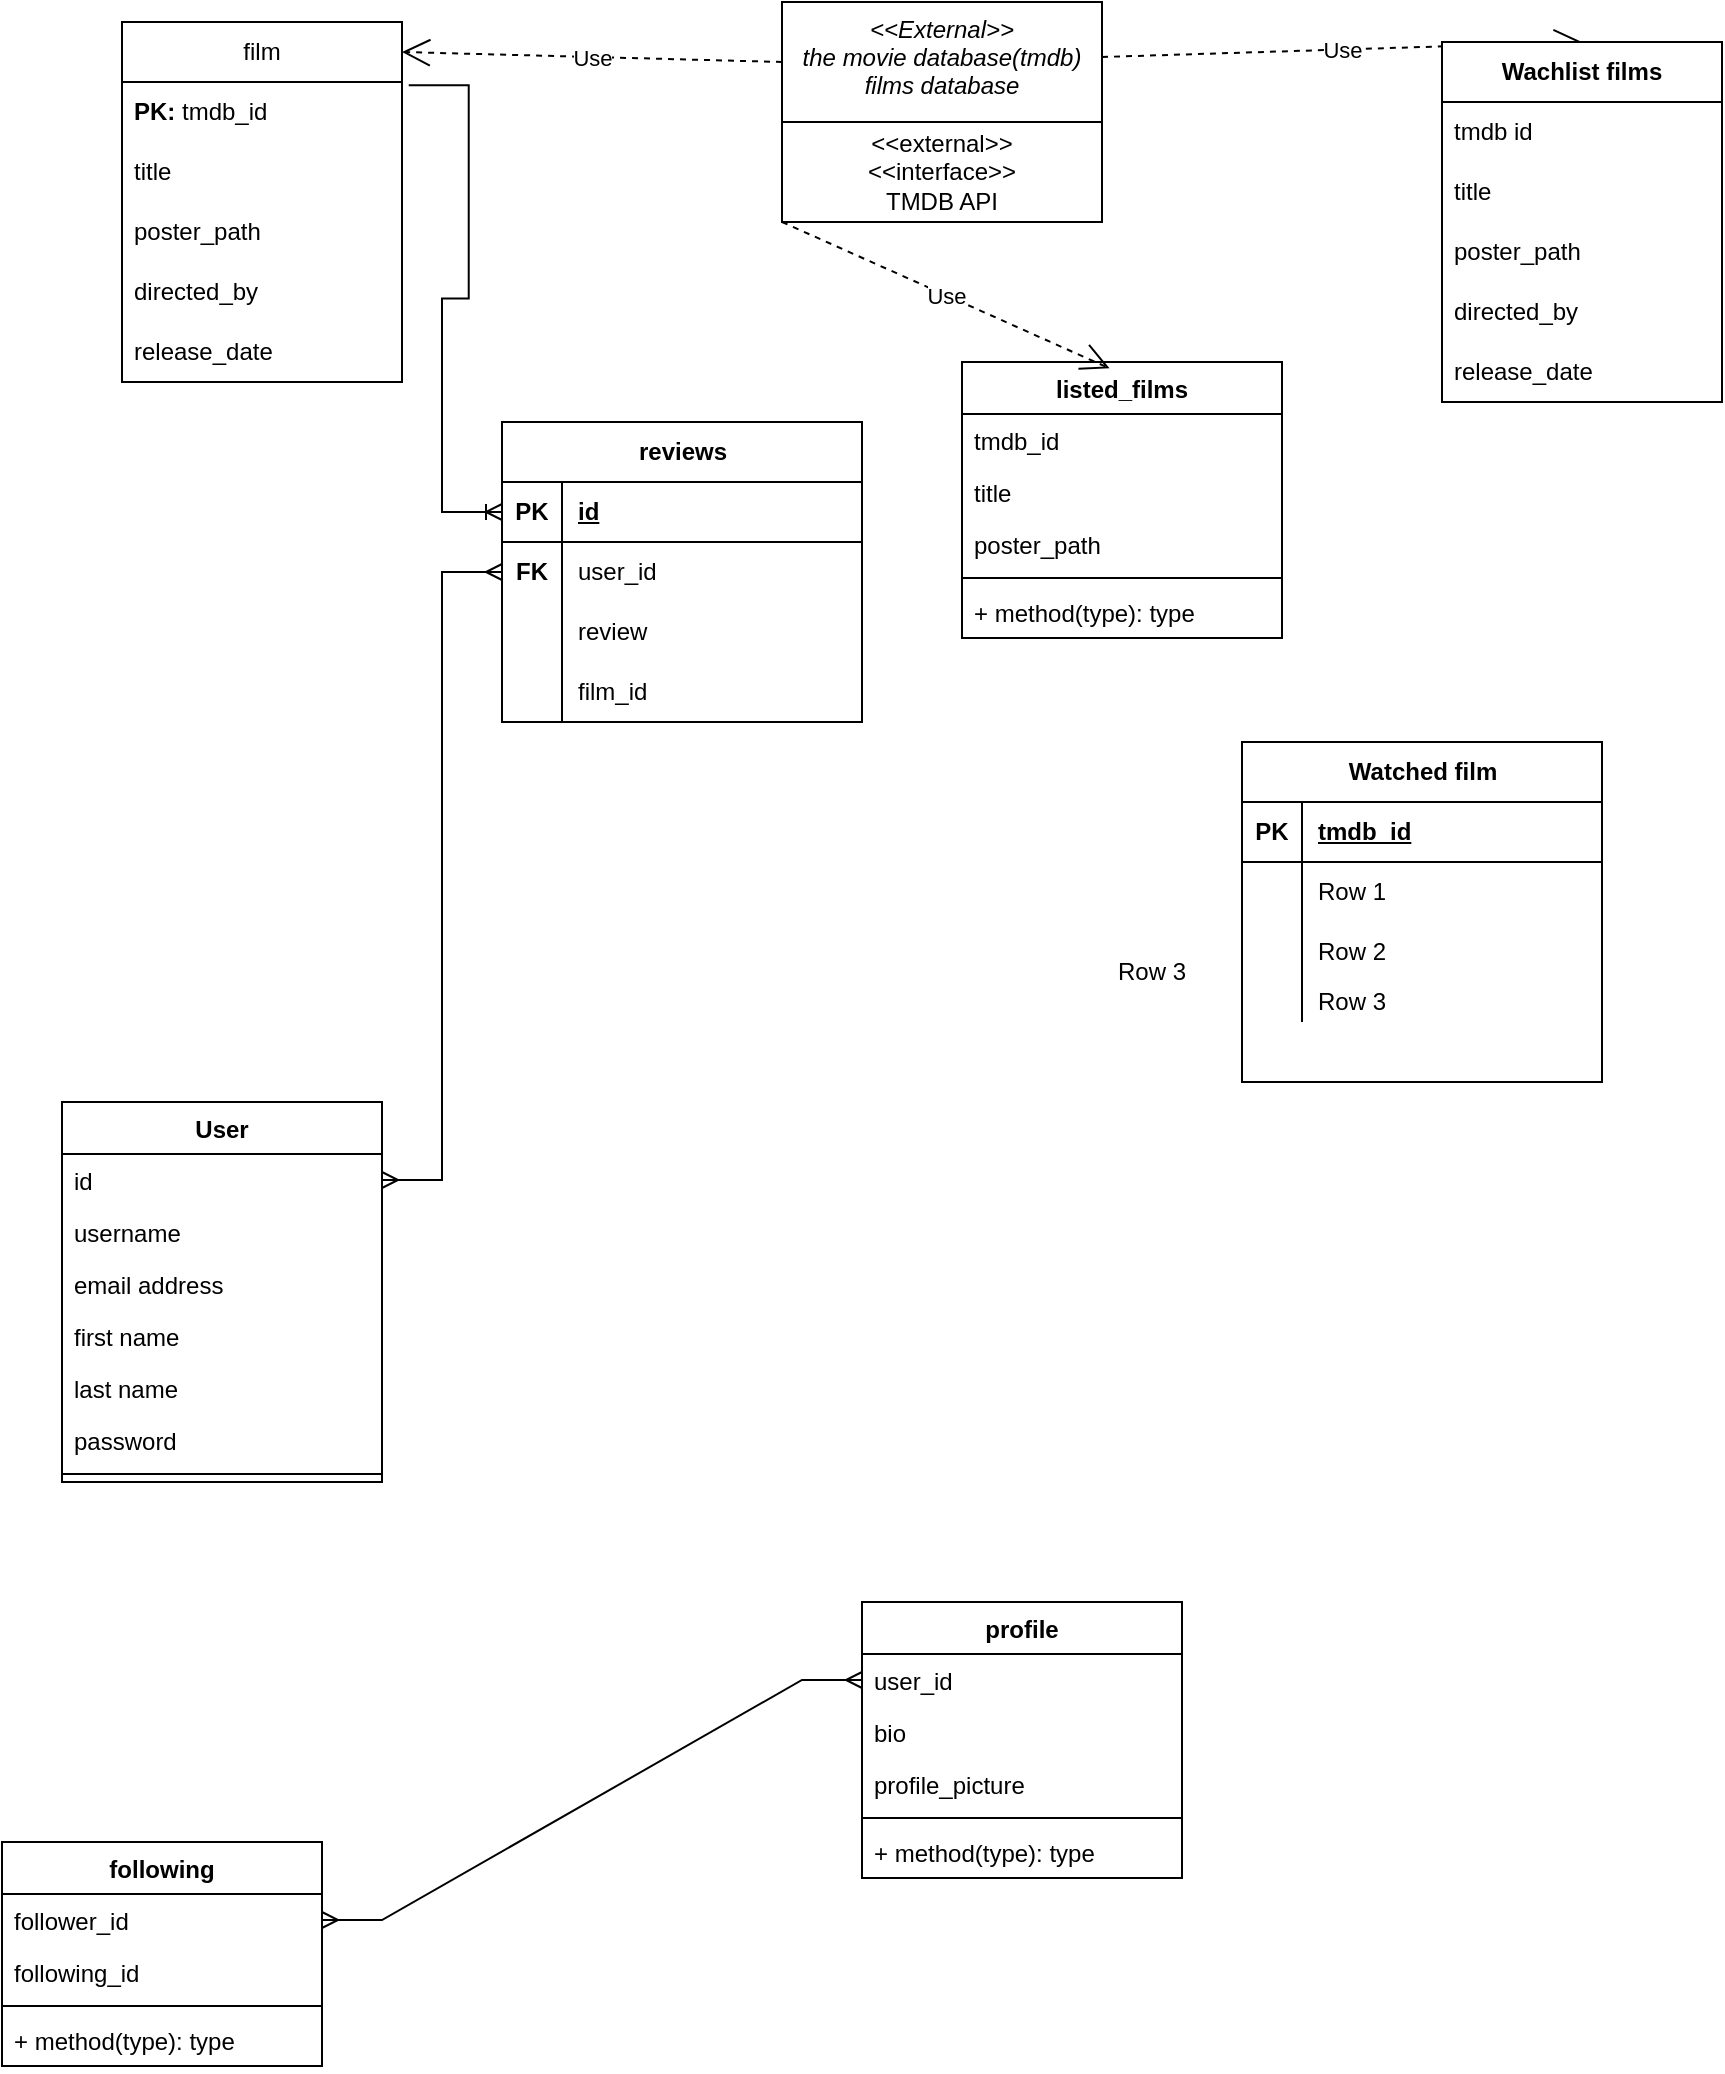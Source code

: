 <mxfile version="21.1.7" type="github">
  <diagram id="C5RBs43oDa-KdzZeNtuy" name="Page-1">
    <mxGraphModel dx="1877" dy="1742" grid="1" gridSize="10" guides="1" tooltips="1" connect="1" arrows="1" fold="1" page="1" pageScale="1" pageWidth="827" pageHeight="1169" math="0" shadow="0">
      <root>
        <mxCell id="WIyWlLk6GJQsqaUBKTNV-0" />
        <mxCell id="WIyWlLk6GJQsqaUBKTNV-1" parent="WIyWlLk6GJQsqaUBKTNV-0" />
        <mxCell id="dcX_wQZem7m3OoflAhKU-13" value="&lt;&lt;External&gt;&gt;&#xa;the movie database(tmdb)&#xa;films database" style="swimlane;fontStyle=2;align=center;verticalAlign=top;childLayout=stackLayout;horizontal=1;startSize=60;horizontalStack=0;resizeParent=1;resizeLast=0;collapsible=1;marginBottom=0;rounded=0;shadow=0;strokeWidth=1;" vertex="1" parent="WIyWlLk6GJQsqaUBKTNV-1">
          <mxGeometry x="340" y="-60" width="160" height="110" as="geometry">
            <mxRectangle x="230" y="140" width="160" height="26" as="alternateBounds" />
          </mxGeometry>
        </mxCell>
        <mxCell id="dcX_wQZem7m3OoflAhKU-41" value="&amp;lt;&amp;lt;external&amp;gt;&amp;gt;&lt;br&gt;&amp;lt;&amp;lt;interface&amp;gt;&amp;gt;&lt;br&gt;TMDB API" style="html=1;whiteSpace=wrap;" vertex="1" parent="dcX_wQZem7m3OoflAhKU-13">
          <mxGeometry y="60" width="160" height="50" as="geometry" />
        </mxCell>
        <mxCell id="dcX_wQZem7m3OoflAhKU-21" value="film" style="swimlane;fontStyle=0;childLayout=stackLayout;horizontal=1;startSize=30;horizontalStack=0;resizeParent=1;resizeParentMax=0;resizeLast=0;collapsible=1;marginBottom=0;whiteSpace=wrap;html=1;" vertex="1" parent="WIyWlLk6GJQsqaUBKTNV-1">
          <mxGeometry x="10" y="-50" width="140" height="180" as="geometry" />
        </mxCell>
        <mxCell id="dcX_wQZem7m3OoflAhKU-22" value="PK: &lt;span style=&quot;font-weight: normal;&quot;&gt;tmdb_id&lt;/span&gt;" style="text;strokeColor=none;fillColor=none;align=left;verticalAlign=middle;spacingLeft=4;spacingRight=4;overflow=hidden;points=[[0,0.5],[1,0.5]];portConstraint=eastwest;rotatable=0;whiteSpace=wrap;html=1;fontStyle=1" vertex="1" parent="dcX_wQZem7m3OoflAhKU-21">
          <mxGeometry y="30" width="140" height="30" as="geometry" />
        </mxCell>
        <mxCell id="dcX_wQZem7m3OoflAhKU-97" value="title" style="text;strokeColor=none;fillColor=none;align=left;verticalAlign=middle;spacingLeft=4;spacingRight=4;overflow=hidden;points=[[0,0.5],[1,0.5]];portConstraint=eastwest;rotatable=0;whiteSpace=wrap;html=1;" vertex="1" parent="dcX_wQZem7m3OoflAhKU-21">
          <mxGeometry y="60" width="140" height="30" as="geometry" />
        </mxCell>
        <mxCell id="dcX_wQZem7m3OoflAhKU-98" value="poster_path" style="text;strokeColor=none;fillColor=none;align=left;verticalAlign=middle;spacingLeft=4;spacingRight=4;overflow=hidden;points=[[0,0.5],[1,0.5]];portConstraint=eastwest;rotatable=0;whiteSpace=wrap;html=1;" vertex="1" parent="dcX_wQZem7m3OoflAhKU-21">
          <mxGeometry y="90" width="140" height="30" as="geometry" />
        </mxCell>
        <mxCell id="dcX_wQZem7m3OoflAhKU-100" value="directed_by" style="text;strokeColor=none;fillColor=none;align=left;verticalAlign=middle;spacingLeft=4;spacingRight=4;overflow=hidden;points=[[0,0.5],[1,0.5]];portConstraint=eastwest;rotatable=0;whiteSpace=wrap;html=1;" vertex="1" parent="dcX_wQZem7m3OoflAhKU-21">
          <mxGeometry y="120" width="140" height="30" as="geometry" />
        </mxCell>
        <mxCell id="dcX_wQZem7m3OoflAhKU-99" value="release_date" style="text;strokeColor=none;fillColor=none;align=left;verticalAlign=middle;spacingLeft=4;spacingRight=4;overflow=hidden;points=[[0,0.5],[1,0.5]];portConstraint=eastwest;rotatable=0;whiteSpace=wrap;html=1;" vertex="1" parent="dcX_wQZem7m3OoflAhKU-21">
          <mxGeometry y="150" width="140" height="30" as="geometry" />
        </mxCell>
        <mxCell id="dcX_wQZem7m3OoflAhKU-51" value="Use" style="endArrow=open;endSize=12;dashed=1;html=1;rounded=0;exitX=1;exitY=0.25;exitDx=0;exitDy=0;entryX=0.5;entryY=0;entryDx=0;entryDy=0;" edge="1" parent="WIyWlLk6GJQsqaUBKTNV-1" source="dcX_wQZem7m3OoflAhKU-13" target="dcX_wQZem7m3OoflAhKU-107">
          <mxGeometry width="160" relative="1" as="geometry">
            <mxPoint x="360" y="270" as="sourcePoint" />
            <mxPoint x="170" y="113" as="targetPoint" />
          </mxGeometry>
        </mxCell>
        <mxCell id="dcX_wQZem7m3OoflAhKU-52" value="listed_films" style="swimlane;fontStyle=1;align=center;verticalAlign=top;childLayout=stackLayout;horizontal=1;startSize=26;horizontalStack=0;resizeParent=1;resizeParentMax=0;resizeLast=0;collapsible=1;marginBottom=0;whiteSpace=wrap;html=1;" vertex="1" parent="WIyWlLk6GJQsqaUBKTNV-1">
          <mxGeometry x="430" y="120" width="160" height="138" as="geometry" />
        </mxCell>
        <mxCell id="dcX_wQZem7m3OoflAhKU-53" value="tmdb_id" style="text;strokeColor=none;fillColor=none;align=left;verticalAlign=top;spacingLeft=4;spacingRight=4;overflow=hidden;rotatable=0;points=[[0,0.5],[1,0.5]];portConstraint=eastwest;whiteSpace=wrap;html=1;" vertex="1" parent="dcX_wQZem7m3OoflAhKU-52">
          <mxGeometry y="26" width="160" height="26" as="geometry" />
        </mxCell>
        <mxCell id="dcX_wQZem7m3OoflAhKU-113" value="title" style="text;strokeColor=none;fillColor=none;align=left;verticalAlign=top;spacingLeft=4;spacingRight=4;overflow=hidden;rotatable=0;points=[[0,0.5],[1,0.5]];portConstraint=eastwest;whiteSpace=wrap;html=1;" vertex="1" parent="dcX_wQZem7m3OoflAhKU-52">
          <mxGeometry y="52" width="160" height="26" as="geometry" />
        </mxCell>
        <mxCell id="dcX_wQZem7m3OoflAhKU-114" value="poster_path" style="text;strokeColor=none;fillColor=none;align=left;verticalAlign=top;spacingLeft=4;spacingRight=4;overflow=hidden;rotatable=0;points=[[0,0.5],[1,0.5]];portConstraint=eastwest;whiteSpace=wrap;html=1;" vertex="1" parent="dcX_wQZem7m3OoflAhKU-52">
          <mxGeometry y="78" width="160" height="26" as="geometry" />
        </mxCell>
        <mxCell id="dcX_wQZem7m3OoflAhKU-54" value="" style="line;strokeWidth=1;fillColor=none;align=left;verticalAlign=middle;spacingTop=-1;spacingLeft=3;spacingRight=3;rotatable=0;labelPosition=right;points=[];portConstraint=eastwest;strokeColor=inherit;" vertex="1" parent="dcX_wQZem7m3OoflAhKU-52">
          <mxGeometry y="104" width="160" height="8" as="geometry" />
        </mxCell>
        <mxCell id="dcX_wQZem7m3OoflAhKU-55" value="+ method(type): type" style="text;strokeColor=none;fillColor=none;align=left;verticalAlign=top;spacingLeft=4;spacingRight=4;overflow=hidden;rotatable=0;points=[[0,0.5],[1,0.5]];portConstraint=eastwest;whiteSpace=wrap;html=1;" vertex="1" parent="dcX_wQZem7m3OoflAhKU-52">
          <mxGeometry y="112" width="160" height="26" as="geometry" />
        </mxCell>
        <mxCell id="dcX_wQZem7m3OoflAhKU-56" value="User" style="swimlane;fontStyle=1;align=center;verticalAlign=top;childLayout=stackLayout;horizontal=1;startSize=26;horizontalStack=0;resizeParent=1;resizeParentMax=0;resizeLast=0;collapsible=1;marginBottom=0;whiteSpace=wrap;html=1;" vertex="1" parent="WIyWlLk6GJQsqaUBKTNV-1">
          <mxGeometry x="-20" y="490" width="160" height="190" as="geometry" />
        </mxCell>
        <mxCell id="dcX_wQZem7m3OoflAhKU-57" value="id" style="text;strokeColor=none;fillColor=none;align=left;verticalAlign=top;spacingLeft=4;spacingRight=4;overflow=hidden;rotatable=0;points=[[0,0.5],[1,0.5]];portConstraint=eastwest;whiteSpace=wrap;html=1;" vertex="1" parent="dcX_wQZem7m3OoflAhKU-56">
          <mxGeometry y="26" width="160" height="26" as="geometry" />
        </mxCell>
        <mxCell id="dcX_wQZem7m3OoflAhKU-71" value="username" style="text;strokeColor=none;fillColor=none;align=left;verticalAlign=top;spacingLeft=4;spacingRight=4;overflow=hidden;rotatable=0;points=[[0,0.5],[1,0.5]];portConstraint=eastwest;whiteSpace=wrap;html=1;" vertex="1" parent="dcX_wQZem7m3OoflAhKU-56">
          <mxGeometry y="52" width="160" height="26" as="geometry" />
        </mxCell>
        <mxCell id="dcX_wQZem7m3OoflAhKU-63" value="email address" style="text;strokeColor=none;fillColor=none;align=left;verticalAlign=top;spacingLeft=4;spacingRight=4;overflow=hidden;rotatable=0;points=[[0,0.5],[1,0.5]];portConstraint=eastwest;whiteSpace=wrap;html=1;" vertex="1" parent="dcX_wQZem7m3OoflAhKU-56">
          <mxGeometry y="78" width="160" height="26" as="geometry" />
        </mxCell>
        <mxCell id="dcX_wQZem7m3OoflAhKU-61" value="first name" style="text;strokeColor=none;fillColor=none;align=left;verticalAlign=top;spacingLeft=4;spacingRight=4;overflow=hidden;rotatable=0;points=[[0,0.5],[1,0.5]];portConstraint=eastwest;whiteSpace=wrap;html=1;" vertex="1" parent="dcX_wQZem7m3OoflAhKU-56">
          <mxGeometry y="104" width="160" height="26" as="geometry" />
        </mxCell>
        <mxCell id="dcX_wQZem7m3OoflAhKU-62" value="last name" style="text;strokeColor=none;fillColor=none;align=left;verticalAlign=top;spacingLeft=4;spacingRight=4;overflow=hidden;rotatable=0;points=[[0,0.5],[1,0.5]];portConstraint=eastwest;whiteSpace=wrap;html=1;" vertex="1" parent="dcX_wQZem7m3OoflAhKU-56">
          <mxGeometry y="130" width="160" height="26" as="geometry" />
        </mxCell>
        <mxCell id="dcX_wQZem7m3OoflAhKU-60" value="password" style="text;strokeColor=none;fillColor=none;align=left;verticalAlign=top;spacingLeft=4;spacingRight=4;overflow=hidden;rotatable=0;points=[[0,0.5],[1,0.5]];portConstraint=eastwest;whiteSpace=wrap;html=1;" vertex="1" parent="dcX_wQZem7m3OoflAhKU-56">
          <mxGeometry y="156" width="160" height="26" as="geometry" />
        </mxCell>
        <mxCell id="dcX_wQZem7m3OoflAhKU-58" value="" style="line;strokeWidth=1;fillColor=none;align=left;verticalAlign=middle;spacingTop=-1;spacingLeft=3;spacingRight=3;rotatable=0;labelPosition=right;points=[];portConstraint=eastwest;strokeColor=inherit;" vertex="1" parent="dcX_wQZem7m3OoflAhKU-56">
          <mxGeometry y="182" width="160" height="8" as="geometry" />
        </mxCell>
        <mxCell id="dcX_wQZem7m3OoflAhKU-65" value="profile" style="swimlane;fontStyle=1;align=center;verticalAlign=top;childLayout=stackLayout;horizontal=1;startSize=26;horizontalStack=0;resizeParent=1;resizeParentMax=0;resizeLast=0;collapsible=1;marginBottom=0;whiteSpace=wrap;html=1;" vertex="1" parent="WIyWlLk6GJQsqaUBKTNV-1">
          <mxGeometry x="380" y="740" width="160" height="138" as="geometry" />
        </mxCell>
        <mxCell id="dcX_wQZem7m3OoflAhKU-74" value="user_id" style="text;strokeColor=none;fillColor=none;align=left;verticalAlign=top;spacingLeft=4;spacingRight=4;overflow=hidden;rotatable=0;points=[[0,0.5],[1,0.5]];portConstraint=eastwest;whiteSpace=wrap;html=1;" vertex="1" parent="dcX_wQZem7m3OoflAhKU-65">
          <mxGeometry y="26" width="160" height="26" as="geometry" />
        </mxCell>
        <mxCell id="dcX_wQZem7m3OoflAhKU-66" value="bio" style="text;strokeColor=none;fillColor=none;align=left;verticalAlign=top;spacingLeft=4;spacingRight=4;overflow=hidden;rotatable=0;points=[[0,0.5],[1,0.5]];portConstraint=eastwest;whiteSpace=wrap;html=1;" vertex="1" parent="dcX_wQZem7m3OoflAhKU-65">
          <mxGeometry y="52" width="160" height="26" as="geometry" />
        </mxCell>
        <mxCell id="dcX_wQZem7m3OoflAhKU-69" value="profile_picture" style="text;strokeColor=none;fillColor=none;align=left;verticalAlign=top;spacingLeft=4;spacingRight=4;overflow=hidden;rotatable=0;points=[[0,0.5],[1,0.5]];portConstraint=eastwest;whiteSpace=wrap;html=1;" vertex="1" parent="dcX_wQZem7m3OoflAhKU-65">
          <mxGeometry y="78" width="160" height="26" as="geometry" />
        </mxCell>
        <mxCell id="dcX_wQZem7m3OoflAhKU-67" value="" style="line;strokeWidth=1;fillColor=none;align=left;verticalAlign=middle;spacingTop=-1;spacingLeft=3;spacingRight=3;rotatable=0;labelPosition=right;points=[];portConstraint=eastwest;strokeColor=inherit;" vertex="1" parent="dcX_wQZem7m3OoflAhKU-65">
          <mxGeometry y="104" width="160" height="8" as="geometry" />
        </mxCell>
        <mxCell id="dcX_wQZem7m3OoflAhKU-68" value="+ method(type): type" style="text;strokeColor=none;fillColor=none;align=left;verticalAlign=top;spacingLeft=4;spacingRight=4;overflow=hidden;rotatable=0;points=[[0,0.5],[1,0.5]];portConstraint=eastwest;whiteSpace=wrap;html=1;" vertex="1" parent="dcX_wQZem7m3OoflAhKU-65">
          <mxGeometry y="112" width="160" height="26" as="geometry" />
        </mxCell>
        <mxCell id="dcX_wQZem7m3OoflAhKU-78" value="Use" style="endArrow=open;endSize=12;dashed=1;html=1;rounded=0;entryX=1;entryY=0.25;entryDx=0;entryDy=0;exitX=0;exitY=0.25;exitDx=0;exitDy=0;" edge="1" parent="WIyWlLk6GJQsqaUBKTNV-1">
          <mxGeometry width="160" relative="1" as="geometry">
            <mxPoint x="340" y="-30" as="sourcePoint" />
            <mxPoint x="150" y="-35" as="targetPoint" />
          </mxGeometry>
        </mxCell>
        <mxCell id="dcX_wQZem7m3OoflAhKU-96" value="Use" style="endArrow=open;endSize=12;dashed=1;html=1;rounded=0;exitX=0;exitY=1;exitDx=0;exitDy=0;entryX=0.461;entryY=0.023;entryDx=0;entryDy=0;entryPerimeter=0;" edge="1" parent="WIyWlLk6GJQsqaUBKTNV-1" source="dcX_wQZem7m3OoflAhKU-41" target="dcX_wQZem7m3OoflAhKU-52">
          <mxGeometry width="160" relative="1" as="geometry">
            <mxPoint x="350" y="70" as="sourcePoint" />
            <mxPoint x="540" y="90" as="targetPoint" />
          </mxGeometry>
        </mxCell>
        <mxCell id="dcX_wQZem7m3OoflAhKU-107" value="&lt;b&gt;Wachlist films&lt;/b&gt;" style="swimlane;fontStyle=0;childLayout=stackLayout;horizontal=1;startSize=30;horizontalStack=0;resizeParent=1;resizeParentMax=0;resizeLast=0;collapsible=1;marginBottom=0;whiteSpace=wrap;html=1;" vertex="1" parent="WIyWlLk6GJQsqaUBKTNV-1">
          <mxGeometry x="670" y="-40" width="140" height="180" as="geometry" />
        </mxCell>
        <mxCell id="dcX_wQZem7m3OoflAhKU-108" value="tmdb id" style="text;strokeColor=none;fillColor=none;align=left;verticalAlign=middle;spacingLeft=4;spacingRight=4;overflow=hidden;points=[[0,0.5],[1,0.5]];portConstraint=eastwest;rotatable=0;whiteSpace=wrap;html=1;" vertex="1" parent="dcX_wQZem7m3OoflAhKU-107">
          <mxGeometry y="30" width="140" height="30" as="geometry" />
        </mxCell>
        <mxCell id="dcX_wQZem7m3OoflAhKU-109" value="title" style="text;strokeColor=none;fillColor=none;align=left;verticalAlign=middle;spacingLeft=4;spacingRight=4;overflow=hidden;points=[[0,0.5],[1,0.5]];portConstraint=eastwest;rotatable=0;whiteSpace=wrap;html=1;" vertex="1" parent="dcX_wQZem7m3OoflAhKU-107">
          <mxGeometry y="60" width="140" height="30" as="geometry" />
        </mxCell>
        <mxCell id="dcX_wQZem7m3OoflAhKU-110" value="poster_path" style="text;strokeColor=none;fillColor=none;align=left;verticalAlign=middle;spacingLeft=4;spacingRight=4;overflow=hidden;points=[[0,0.5],[1,0.5]];portConstraint=eastwest;rotatable=0;whiteSpace=wrap;html=1;" vertex="1" parent="dcX_wQZem7m3OoflAhKU-107">
          <mxGeometry y="90" width="140" height="30" as="geometry" />
        </mxCell>
        <mxCell id="dcX_wQZem7m3OoflAhKU-111" value="directed_by" style="text;strokeColor=none;fillColor=none;align=left;verticalAlign=middle;spacingLeft=4;spacingRight=4;overflow=hidden;points=[[0,0.5],[1,0.5]];portConstraint=eastwest;rotatable=0;whiteSpace=wrap;html=1;" vertex="1" parent="dcX_wQZem7m3OoflAhKU-107">
          <mxGeometry y="120" width="140" height="30" as="geometry" />
        </mxCell>
        <mxCell id="dcX_wQZem7m3OoflAhKU-112" value="release_date" style="text;strokeColor=none;fillColor=none;align=left;verticalAlign=middle;spacingLeft=4;spacingRight=4;overflow=hidden;points=[[0,0.5],[1,0.5]];portConstraint=eastwest;rotatable=0;whiteSpace=wrap;html=1;" vertex="1" parent="dcX_wQZem7m3OoflAhKU-107">
          <mxGeometry y="150" width="140" height="30" as="geometry" />
        </mxCell>
        <mxCell id="dcX_wQZem7m3OoflAhKU-116" value="following" style="swimlane;fontStyle=1;align=center;verticalAlign=top;childLayout=stackLayout;horizontal=1;startSize=26;horizontalStack=0;resizeParent=1;resizeParentMax=0;resizeLast=0;collapsible=1;marginBottom=0;whiteSpace=wrap;html=1;" vertex="1" parent="WIyWlLk6GJQsqaUBKTNV-1">
          <mxGeometry x="-50" y="860" width="160" height="112" as="geometry" />
        </mxCell>
        <mxCell id="dcX_wQZem7m3OoflAhKU-117" value="follower_id" style="text;strokeColor=none;fillColor=none;align=left;verticalAlign=top;spacingLeft=4;spacingRight=4;overflow=hidden;rotatable=0;points=[[0,0.5],[1,0.5]];portConstraint=eastwest;whiteSpace=wrap;html=1;" vertex="1" parent="dcX_wQZem7m3OoflAhKU-116">
          <mxGeometry y="26" width="160" height="26" as="geometry" />
        </mxCell>
        <mxCell id="dcX_wQZem7m3OoflAhKU-118" value="following_id" style="text;strokeColor=none;fillColor=none;align=left;verticalAlign=top;spacingLeft=4;spacingRight=4;overflow=hidden;rotatable=0;points=[[0,0.5],[1,0.5]];portConstraint=eastwest;whiteSpace=wrap;html=1;" vertex="1" parent="dcX_wQZem7m3OoflAhKU-116">
          <mxGeometry y="52" width="160" height="26" as="geometry" />
        </mxCell>
        <mxCell id="dcX_wQZem7m3OoflAhKU-120" value="" style="line;strokeWidth=1;fillColor=none;align=left;verticalAlign=middle;spacingTop=-1;spacingLeft=3;spacingRight=3;rotatable=0;labelPosition=right;points=[];portConstraint=eastwest;strokeColor=inherit;" vertex="1" parent="dcX_wQZem7m3OoflAhKU-116">
          <mxGeometry y="78" width="160" height="8" as="geometry" />
        </mxCell>
        <mxCell id="dcX_wQZem7m3OoflAhKU-121" value="+ method(type): type" style="text;strokeColor=none;fillColor=none;align=left;verticalAlign=top;spacingLeft=4;spacingRight=4;overflow=hidden;rotatable=0;points=[[0,0.5],[1,0.5]];portConstraint=eastwest;whiteSpace=wrap;html=1;" vertex="1" parent="dcX_wQZem7m3OoflAhKU-116">
          <mxGeometry y="86" width="160" height="26" as="geometry" />
        </mxCell>
        <mxCell id="dcX_wQZem7m3OoflAhKU-142" value="" style="edgeStyle=entityRelationEdgeStyle;fontSize=12;html=1;endArrow=ERmany;startArrow=ERmany;rounded=0;exitX=1;exitY=0.5;exitDx=0;exitDy=0;entryX=0;entryY=0.5;entryDx=0;entryDy=0;" edge="1" parent="WIyWlLk6GJQsqaUBKTNV-1" source="dcX_wQZem7m3OoflAhKU-117" target="dcX_wQZem7m3OoflAhKU-74">
          <mxGeometry width="100" height="100" relative="1" as="geometry">
            <mxPoint x="420" y="1030" as="sourcePoint" />
            <mxPoint x="210" y="780" as="targetPoint" />
          </mxGeometry>
        </mxCell>
        <mxCell id="dcX_wQZem7m3OoflAhKU-143" value="reviews" style="shape=table;startSize=30;container=1;collapsible=1;childLayout=tableLayout;fixedRows=1;rowLines=0;fontStyle=1;align=center;resizeLast=1;html=1;" vertex="1" parent="WIyWlLk6GJQsqaUBKTNV-1">
          <mxGeometry x="200" y="150" width="180" height="150" as="geometry" />
        </mxCell>
        <mxCell id="dcX_wQZem7m3OoflAhKU-144" value="" style="shape=tableRow;horizontal=0;startSize=0;swimlaneHead=0;swimlaneBody=0;fillColor=none;collapsible=0;dropTarget=0;points=[[0,0.5],[1,0.5]];portConstraint=eastwest;top=0;left=0;right=0;bottom=1;" vertex="1" parent="dcX_wQZem7m3OoflAhKU-143">
          <mxGeometry y="30" width="180" height="30" as="geometry" />
        </mxCell>
        <mxCell id="dcX_wQZem7m3OoflAhKU-145" value="PK" style="shape=partialRectangle;connectable=0;fillColor=none;top=0;left=0;bottom=0;right=0;fontStyle=1;overflow=hidden;whiteSpace=wrap;html=1;" vertex="1" parent="dcX_wQZem7m3OoflAhKU-144">
          <mxGeometry width="30" height="30" as="geometry">
            <mxRectangle width="30" height="30" as="alternateBounds" />
          </mxGeometry>
        </mxCell>
        <mxCell id="dcX_wQZem7m3OoflAhKU-146" value="id" style="shape=partialRectangle;connectable=0;fillColor=none;top=0;left=0;bottom=0;right=0;align=left;spacingLeft=6;fontStyle=5;overflow=hidden;whiteSpace=wrap;html=1;" vertex="1" parent="dcX_wQZem7m3OoflAhKU-144">
          <mxGeometry x="30" width="150" height="30" as="geometry">
            <mxRectangle width="150" height="30" as="alternateBounds" />
          </mxGeometry>
        </mxCell>
        <mxCell id="dcX_wQZem7m3OoflAhKU-147" value="" style="shape=tableRow;horizontal=0;startSize=0;swimlaneHead=0;swimlaneBody=0;fillColor=none;collapsible=0;dropTarget=0;points=[[0,0.5],[1,0.5]];portConstraint=eastwest;top=0;left=0;right=0;bottom=0;" vertex="1" parent="dcX_wQZem7m3OoflAhKU-143">
          <mxGeometry y="60" width="180" height="30" as="geometry" />
        </mxCell>
        <mxCell id="dcX_wQZem7m3OoflAhKU-148" value="&lt;b&gt;FK&lt;/b&gt;" style="shape=partialRectangle;connectable=0;fillColor=none;top=0;left=0;bottom=0;right=0;editable=1;overflow=hidden;whiteSpace=wrap;html=1;" vertex="1" parent="dcX_wQZem7m3OoflAhKU-147">
          <mxGeometry width="30" height="30" as="geometry">
            <mxRectangle width="30" height="30" as="alternateBounds" />
          </mxGeometry>
        </mxCell>
        <mxCell id="dcX_wQZem7m3OoflAhKU-149" value="user_id" style="shape=partialRectangle;connectable=0;fillColor=none;top=0;left=0;bottom=0;right=0;align=left;spacingLeft=6;overflow=hidden;whiteSpace=wrap;html=1;" vertex="1" parent="dcX_wQZem7m3OoflAhKU-147">
          <mxGeometry x="30" width="150" height="30" as="geometry">
            <mxRectangle width="150" height="30" as="alternateBounds" />
          </mxGeometry>
        </mxCell>
        <mxCell id="dcX_wQZem7m3OoflAhKU-150" value="" style="shape=tableRow;horizontal=0;startSize=0;swimlaneHead=0;swimlaneBody=0;fillColor=none;collapsible=0;dropTarget=0;points=[[0,0.5],[1,0.5]];portConstraint=eastwest;top=0;left=0;right=0;bottom=0;" vertex="1" parent="dcX_wQZem7m3OoflAhKU-143">
          <mxGeometry y="90" width="180" height="30" as="geometry" />
        </mxCell>
        <mxCell id="dcX_wQZem7m3OoflAhKU-151" value="" style="shape=partialRectangle;connectable=0;fillColor=none;top=0;left=0;bottom=0;right=0;editable=1;overflow=hidden;whiteSpace=wrap;html=1;" vertex="1" parent="dcX_wQZem7m3OoflAhKU-150">
          <mxGeometry width="30" height="30" as="geometry">
            <mxRectangle width="30" height="30" as="alternateBounds" />
          </mxGeometry>
        </mxCell>
        <mxCell id="dcX_wQZem7m3OoflAhKU-152" value="review" style="shape=partialRectangle;connectable=0;fillColor=none;top=0;left=0;bottom=0;right=0;align=left;spacingLeft=6;overflow=hidden;whiteSpace=wrap;html=1;" vertex="1" parent="dcX_wQZem7m3OoflAhKU-150">
          <mxGeometry x="30" width="150" height="30" as="geometry">
            <mxRectangle width="150" height="30" as="alternateBounds" />
          </mxGeometry>
        </mxCell>
        <mxCell id="dcX_wQZem7m3OoflAhKU-153" value="" style="shape=tableRow;horizontal=0;startSize=0;swimlaneHead=0;swimlaneBody=0;fillColor=none;collapsible=0;dropTarget=0;points=[[0,0.5],[1,0.5]];portConstraint=eastwest;top=0;left=0;right=0;bottom=0;" vertex="1" parent="dcX_wQZem7m3OoflAhKU-143">
          <mxGeometry y="120" width="180" height="30" as="geometry" />
        </mxCell>
        <mxCell id="dcX_wQZem7m3OoflAhKU-154" value="" style="shape=partialRectangle;connectable=0;fillColor=none;top=0;left=0;bottom=0;right=0;editable=1;overflow=hidden;whiteSpace=wrap;html=1;fontStyle=1" vertex="1" parent="dcX_wQZem7m3OoflAhKU-153">
          <mxGeometry width="30" height="30" as="geometry">
            <mxRectangle width="30" height="30" as="alternateBounds" />
          </mxGeometry>
        </mxCell>
        <mxCell id="dcX_wQZem7m3OoflAhKU-155" value="film_id" style="shape=partialRectangle;connectable=0;fillColor=none;top=0;left=0;bottom=0;right=0;align=left;spacingLeft=6;overflow=hidden;whiteSpace=wrap;html=1;" vertex="1" parent="dcX_wQZem7m3OoflAhKU-153">
          <mxGeometry x="30" width="150" height="30" as="geometry">
            <mxRectangle width="150" height="30" as="alternateBounds" />
          </mxGeometry>
        </mxCell>
        <mxCell id="dcX_wQZem7m3OoflAhKU-156" value="Watched film" style="shape=table;startSize=30;container=1;collapsible=1;childLayout=tableLayout;fixedRows=1;rowLines=0;fontStyle=1;align=center;resizeLast=1;html=1;" vertex="1" parent="WIyWlLk6GJQsqaUBKTNV-1">
          <mxGeometry x="570" y="310" width="180" height="170" as="geometry" />
        </mxCell>
        <mxCell id="dcX_wQZem7m3OoflAhKU-157" value="" style="shape=tableRow;horizontal=0;startSize=0;swimlaneHead=0;swimlaneBody=0;fillColor=none;collapsible=0;dropTarget=0;points=[[0,0.5],[1,0.5]];portConstraint=eastwest;top=0;left=0;right=0;bottom=1;" vertex="1" parent="dcX_wQZem7m3OoflAhKU-156">
          <mxGeometry y="30" width="180" height="30" as="geometry" />
        </mxCell>
        <mxCell id="dcX_wQZem7m3OoflAhKU-158" value="PK" style="shape=partialRectangle;connectable=0;fillColor=none;top=0;left=0;bottom=0;right=0;fontStyle=1;overflow=hidden;whiteSpace=wrap;html=1;" vertex="1" parent="dcX_wQZem7m3OoflAhKU-157">
          <mxGeometry width="30" height="30" as="geometry">
            <mxRectangle width="30" height="30" as="alternateBounds" />
          </mxGeometry>
        </mxCell>
        <mxCell id="dcX_wQZem7m3OoflAhKU-159" value="tmdb_id" style="shape=partialRectangle;connectable=0;fillColor=none;top=0;left=0;bottom=0;right=0;align=left;spacingLeft=6;fontStyle=5;overflow=hidden;whiteSpace=wrap;html=1;" vertex="1" parent="dcX_wQZem7m3OoflAhKU-157">
          <mxGeometry x="30" width="150" height="30" as="geometry">
            <mxRectangle width="150" height="30" as="alternateBounds" />
          </mxGeometry>
        </mxCell>
        <mxCell id="dcX_wQZem7m3OoflAhKU-160" value="" style="shape=tableRow;horizontal=0;startSize=0;swimlaneHead=0;swimlaneBody=0;fillColor=none;collapsible=0;dropTarget=0;points=[[0,0.5],[1,0.5]];portConstraint=eastwest;top=0;left=0;right=0;bottom=0;" vertex="1" parent="dcX_wQZem7m3OoflAhKU-156">
          <mxGeometry y="60" width="180" height="30" as="geometry" />
        </mxCell>
        <mxCell id="dcX_wQZem7m3OoflAhKU-161" value="" style="shape=partialRectangle;connectable=0;fillColor=none;top=0;left=0;bottom=0;right=0;editable=1;overflow=hidden;whiteSpace=wrap;html=1;" vertex="1" parent="dcX_wQZem7m3OoflAhKU-160">
          <mxGeometry width="30" height="30" as="geometry">
            <mxRectangle width="30" height="30" as="alternateBounds" />
          </mxGeometry>
        </mxCell>
        <mxCell id="dcX_wQZem7m3OoflAhKU-162" value="Row 1" style="shape=partialRectangle;connectable=0;fillColor=none;top=0;left=0;bottom=0;right=0;align=left;spacingLeft=6;overflow=hidden;whiteSpace=wrap;html=1;" vertex="1" parent="dcX_wQZem7m3OoflAhKU-160">
          <mxGeometry x="30" width="150" height="30" as="geometry">
            <mxRectangle width="150" height="30" as="alternateBounds" />
          </mxGeometry>
        </mxCell>
        <mxCell id="dcX_wQZem7m3OoflAhKU-163" value="" style="shape=tableRow;horizontal=0;startSize=0;swimlaneHead=0;swimlaneBody=0;fillColor=none;collapsible=0;dropTarget=0;points=[[0,0.5],[1,0.5]];portConstraint=eastwest;top=0;left=0;right=0;bottom=0;" vertex="1" parent="dcX_wQZem7m3OoflAhKU-156">
          <mxGeometry y="90" width="180" height="30" as="geometry" />
        </mxCell>
        <mxCell id="dcX_wQZem7m3OoflAhKU-164" value="" style="shape=partialRectangle;connectable=0;fillColor=none;top=0;left=0;bottom=0;right=0;editable=1;overflow=hidden;whiteSpace=wrap;html=1;" vertex="1" parent="dcX_wQZem7m3OoflAhKU-163">
          <mxGeometry width="30" height="30" as="geometry">
            <mxRectangle width="30" height="30" as="alternateBounds" />
          </mxGeometry>
        </mxCell>
        <mxCell id="dcX_wQZem7m3OoflAhKU-165" value="Row 2" style="shape=partialRectangle;connectable=0;fillColor=none;top=0;left=0;bottom=0;right=0;align=left;spacingLeft=6;overflow=hidden;whiteSpace=wrap;html=1;" vertex="1" parent="dcX_wQZem7m3OoflAhKU-163">
          <mxGeometry x="30" width="150" height="30" as="geometry">
            <mxRectangle width="150" height="30" as="alternateBounds" />
          </mxGeometry>
        </mxCell>
        <mxCell id="dcX_wQZem7m3OoflAhKU-166" value="" style="shape=tableRow;horizontal=0;startSize=0;swimlaneHead=0;swimlaneBody=0;fillColor=none;collapsible=0;dropTarget=0;points=[[0,0.5],[1,0.5]];portConstraint=eastwest;top=0;left=0;right=0;bottom=0;" vertex="1" parent="dcX_wQZem7m3OoflAhKU-156">
          <mxGeometry y="120" width="180" height="20" as="geometry" />
        </mxCell>
        <mxCell id="dcX_wQZem7m3OoflAhKU-167" value="" style="shape=partialRectangle;connectable=0;fillColor=none;top=0;left=0;bottom=0;right=0;editable=1;overflow=hidden;whiteSpace=wrap;html=1;" vertex="1" parent="dcX_wQZem7m3OoflAhKU-166">
          <mxGeometry width="30" height="20" as="geometry">
            <mxRectangle width="30" height="20" as="alternateBounds" />
          </mxGeometry>
        </mxCell>
        <mxCell id="dcX_wQZem7m3OoflAhKU-168" value="Row 3" style="shape=partialRectangle;connectable=0;fillColor=none;top=0;left=0;bottom=0;right=0;align=left;spacingLeft=6;overflow=hidden;whiteSpace=wrap;html=1;" vertex="1" parent="dcX_wQZem7m3OoflAhKU-166">
          <mxGeometry x="30" width="150" height="20" as="geometry">
            <mxRectangle width="150" height="20" as="alternateBounds" />
          </mxGeometry>
        </mxCell>
        <mxCell id="dcX_wQZem7m3OoflAhKU-169" value="Row 3" style="shape=partialRectangle;connectable=0;fillColor=none;top=0;left=0;bottom=0;right=0;align=left;spacingLeft=6;overflow=hidden;whiteSpace=wrap;html=1;" vertex="1" parent="WIyWlLk6GJQsqaUBKTNV-1">
          <mxGeometry x="500" y="410" width="150" height="30" as="geometry">
            <mxRectangle width="150" height="30" as="alternateBounds" />
          </mxGeometry>
        </mxCell>
        <mxCell id="dcX_wQZem7m3OoflAhKU-171" value="" style="edgeStyle=entityRelationEdgeStyle;fontSize=12;html=1;endArrow=ERoneToMany;rounded=0;exitX=1.024;exitY=0.053;exitDx=0;exitDy=0;exitPerimeter=0;entryX=0;entryY=0.5;entryDx=0;entryDy=0;" edge="1" parent="WIyWlLk6GJQsqaUBKTNV-1" source="dcX_wQZem7m3OoflAhKU-22" target="dcX_wQZem7m3OoflAhKU-144">
          <mxGeometry width="100" height="100" relative="1" as="geometry">
            <mxPoint x="430" y="260" as="sourcePoint" />
            <mxPoint x="530" y="160" as="targetPoint" />
          </mxGeometry>
        </mxCell>
        <mxCell id="dcX_wQZem7m3OoflAhKU-172" value="" style="edgeStyle=entityRelationEdgeStyle;fontSize=12;html=1;endArrow=ERmany;startArrow=ERmany;rounded=0;entryX=0;entryY=0.5;entryDx=0;entryDy=0;exitX=1;exitY=0.5;exitDx=0;exitDy=0;" edge="1" parent="WIyWlLk6GJQsqaUBKTNV-1" source="dcX_wQZem7m3OoflAhKU-57" target="dcX_wQZem7m3OoflAhKU-147">
          <mxGeometry width="100" height="100" relative="1" as="geometry">
            <mxPoint x="190" y="390" as="sourcePoint" />
            <mxPoint x="100" y="240" as="targetPoint" />
          </mxGeometry>
        </mxCell>
      </root>
    </mxGraphModel>
  </diagram>
</mxfile>

